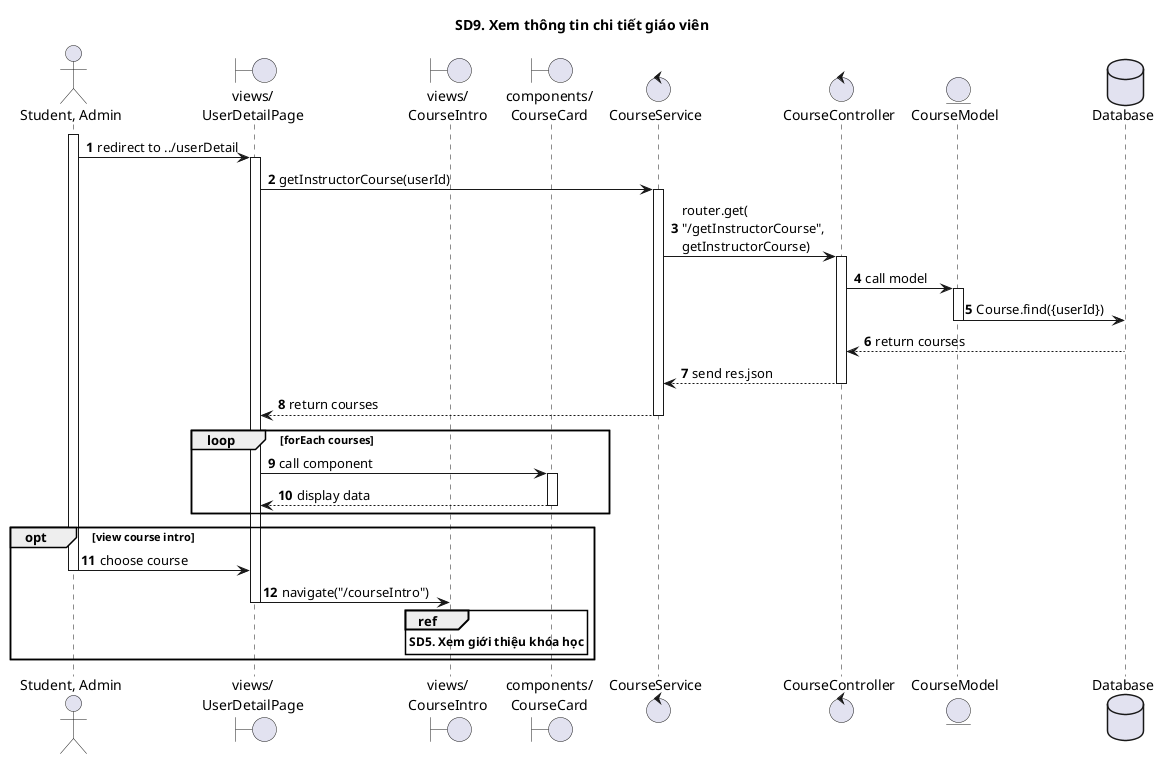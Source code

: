 @startuml SQ

autonumber

title SD9. Xem thông tin chi tiết giáo viên

actor "Student, Admin" as Actor
boundary "views/\nUserDetailPage" as UserDetailPage
boundary "views/\nCourseIntro" as CourseIntro
boundary "components/\nCourseCard" as CourseCard
control "CourseService"
control "CourseController"
entity "CourseModel"
database "Database" as Database

activate Actor
Actor -> UserDetailPage: redirect to ../userDetail
activate UserDetailPage
UserDetailPage -> CourseService: getInstructorCourse(userId)
activate CourseService
CourseService -> CourseController: router.get(\n"/getInstructorCourse",\ngetInstructorCourse)
activate CourseController
CourseController -> CourseModel: call model
activate CourseModel
CourseModel -> Database: Course.find({userId})
deactivate CourseModel
Database --> CourseController: return courses
deactivate Database
CourseController --> CourseService: send res.json
deactivate CourseController
CourseService --> UserDetailPage: return courses
deactivate CourseService
loop forEach courses
UserDetailPage -> CourseCard: call component
activate CourseCard
CourseCard --> UserDetailPage: display data
deactivate CourseCard
end
opt view course intro
Actor -> UserDetailPage: choose course
deactivate Actor
UserDetailPage -> CourseIntro: navigate("/courseIntro")
deactivate UserDetailPage
ref over CourseIntro
**SD5. Xem giới thiệu khóa học**
end ref
end

@enduml